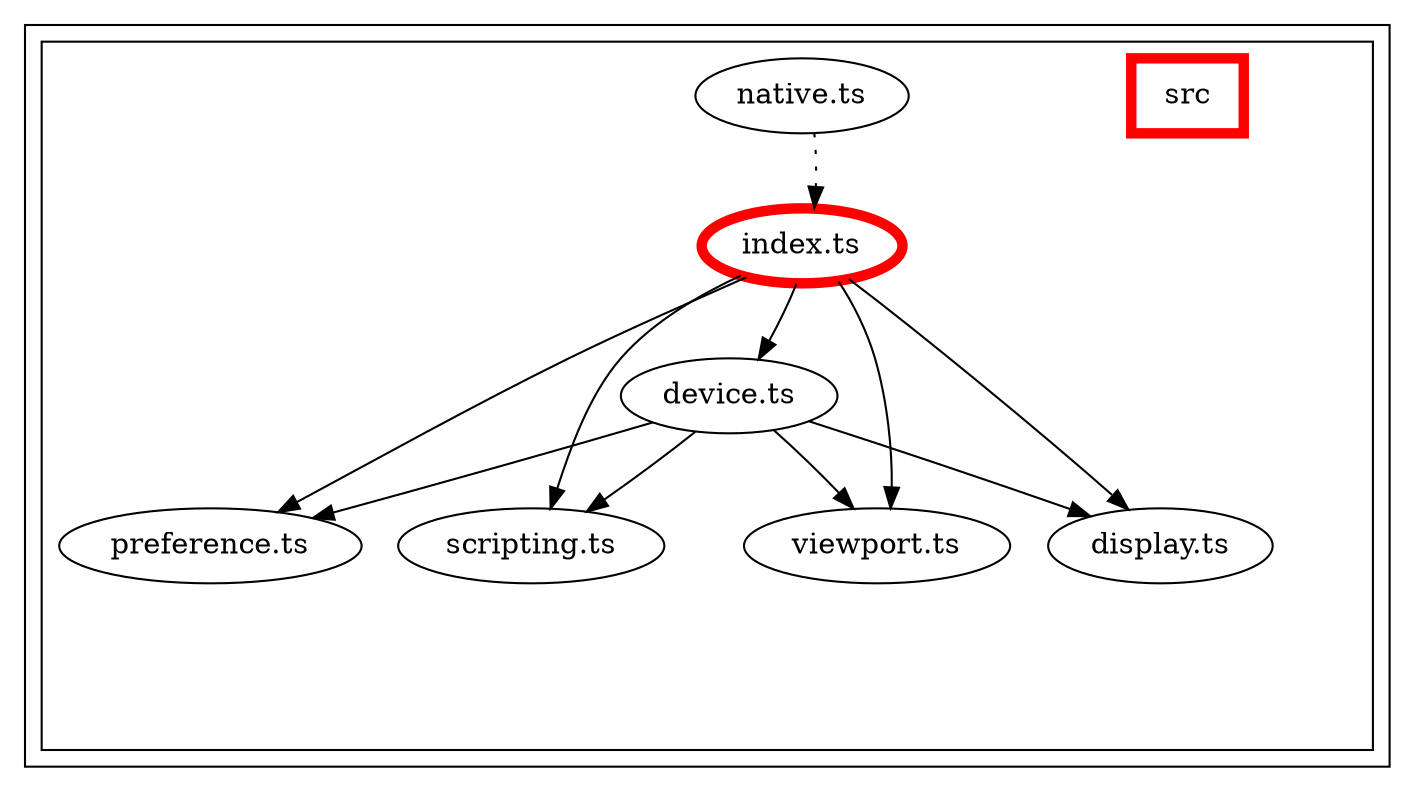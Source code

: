 digraph "dependency-graph-@siteimprove/alfa-device" {
  compound = true;
  "src/display.ts";
  "src/preference.ts";
  "src/scripting.ts";
  "src/viewport.ts";
  "src/device.ts";
  "src/index.ts";
  subgraph "cluster_src" {
    color = "#000000";
    label = "";
    "exit_src" [
      style = "invis";
    ];
    subgraph "cluster_src" {
      color = "#000000";
      label = "";
      "name_src" [
        penwidth = 5;
        shape = "rectangle";
        color = "#ff0000";
        label = "src";
      ];
      "exit_src" [
        style = "invis";
      ];
      "src/display.ts" [
        label = "display.ts";
      ];
      "src/device.ts" [
        label = "device.ts";
      ];
      "src/preference.ts" [
        label = "preference.ts";
      ];
      "src/index.ts" [
        label = "index.ts";
        color = "#ff0000";
        penwidth = 5;
      ];
      "src/viewport.ts" [
        label = "viewport.ts";
      ];
      "src/scripting.ts" [
        label = "scripting.ts";
      ];
      "src/native.ts" [
        label = "native.ts";
      ];
      "src/display.ts" -> "exit_src" [
        style = "invis";
      ];
      "src/device.ts" -> "exit_src" [
        style = "invis";
      ];
      "src/preference.ts" -> "exit_src" [
        style = "invis";
      ];
      "src/index.ts" -> "exit_src" [
        style = "invis";
      ];
      "src/viewport.ts" -> "exit_src" [
        style = "invis";
      ];
      "src/scripting.ts" -> "exit_src" [
        style = "invis";
      ];
      "src/native.ts" -> "exit_src" [
        style = "invis";
      ];
    }
    "exit_src" -> "exit_src" [
      style = "invis";
    ];
    "exit_src" -> "exit_src" [
      style = "invis";
    ];
    "exit_src" -> "exit_src" [
      style = "invis";
    ];
    "exit_src" -> "exit_src" [
      style = "invis";
    ];
    "exit_src" -> "exit_src" [
      style = "invis";
    ];
    "exit_src" -> "exit_src" [
      style = "invis";
    ];
    "exit_src" -> "exit_src" [
      style = "invis";
    ];
  }
  "src/device.ts" -> "src/display.ts" [
    style = "invis";
  ];
  "src/device.ts" -> "src/display.ts" [
    style = "solid";
    color = "black";
  ];
  "src/device.ts" -> "src/preference.ts" [
    style = "invis";
  ];
  "src/device.ts" -> "src/preference.ts" [
    style = "solid";
    color = "black";
  ];
  "src/device.ts" -> "src/scripting.ts" [
    style = "invis";
  ];
  "src/device.ts" -> "src/scripting.ts" [
    style = "solid";
    color = "black";
  ];
  "src/device.ts" -> "src/viewport.ts" [
    style = "invis";
  ];
  "src/device.ts" -> "src/viewport.ts" [
    style = "solid";
    color = "black";
  ];
  "src/index.ts" -> "src/device.ts" [
    style = "invis";
  ];
  "src/index.ts" -> "src/device.ts" [
    style = "solid";
    color = "black";
  ];
  "src/index.ts" -> "src/display.ts" [
    style = "invis";
  ];
  "src/index.ts" -> "src/display.ts" [
    style = "solid";
    color = "black";
  ];
  "src/index.ts" -> "src/preference.ts" [
    style = "invis";
  ];
  "src/index.ts" -> "src/preference.ts" [
    style = "solid";
    color = "black";
  ];
  "src/index.ts" -> "src/scripting.ts" [
    style = "invis";
  ];
  "src/index.ts" -> "src/scripting.ts" [
    style = "solid";
    color = "black";
  ];
  "src/index.ts" -> "src/viewport.ts" [
    style = "invis";
  ];
  "src/index.ts" -> "src/viewport.ts" [
    style = "solid";
    color = "black";
  ];
  "src/native.ts" -> "src/index.ts" [
    style = "invis";
  ];
  "src/native.ts" -> "src/index.ts" [
    style = "dotted";
    color = "black";
  ];
}